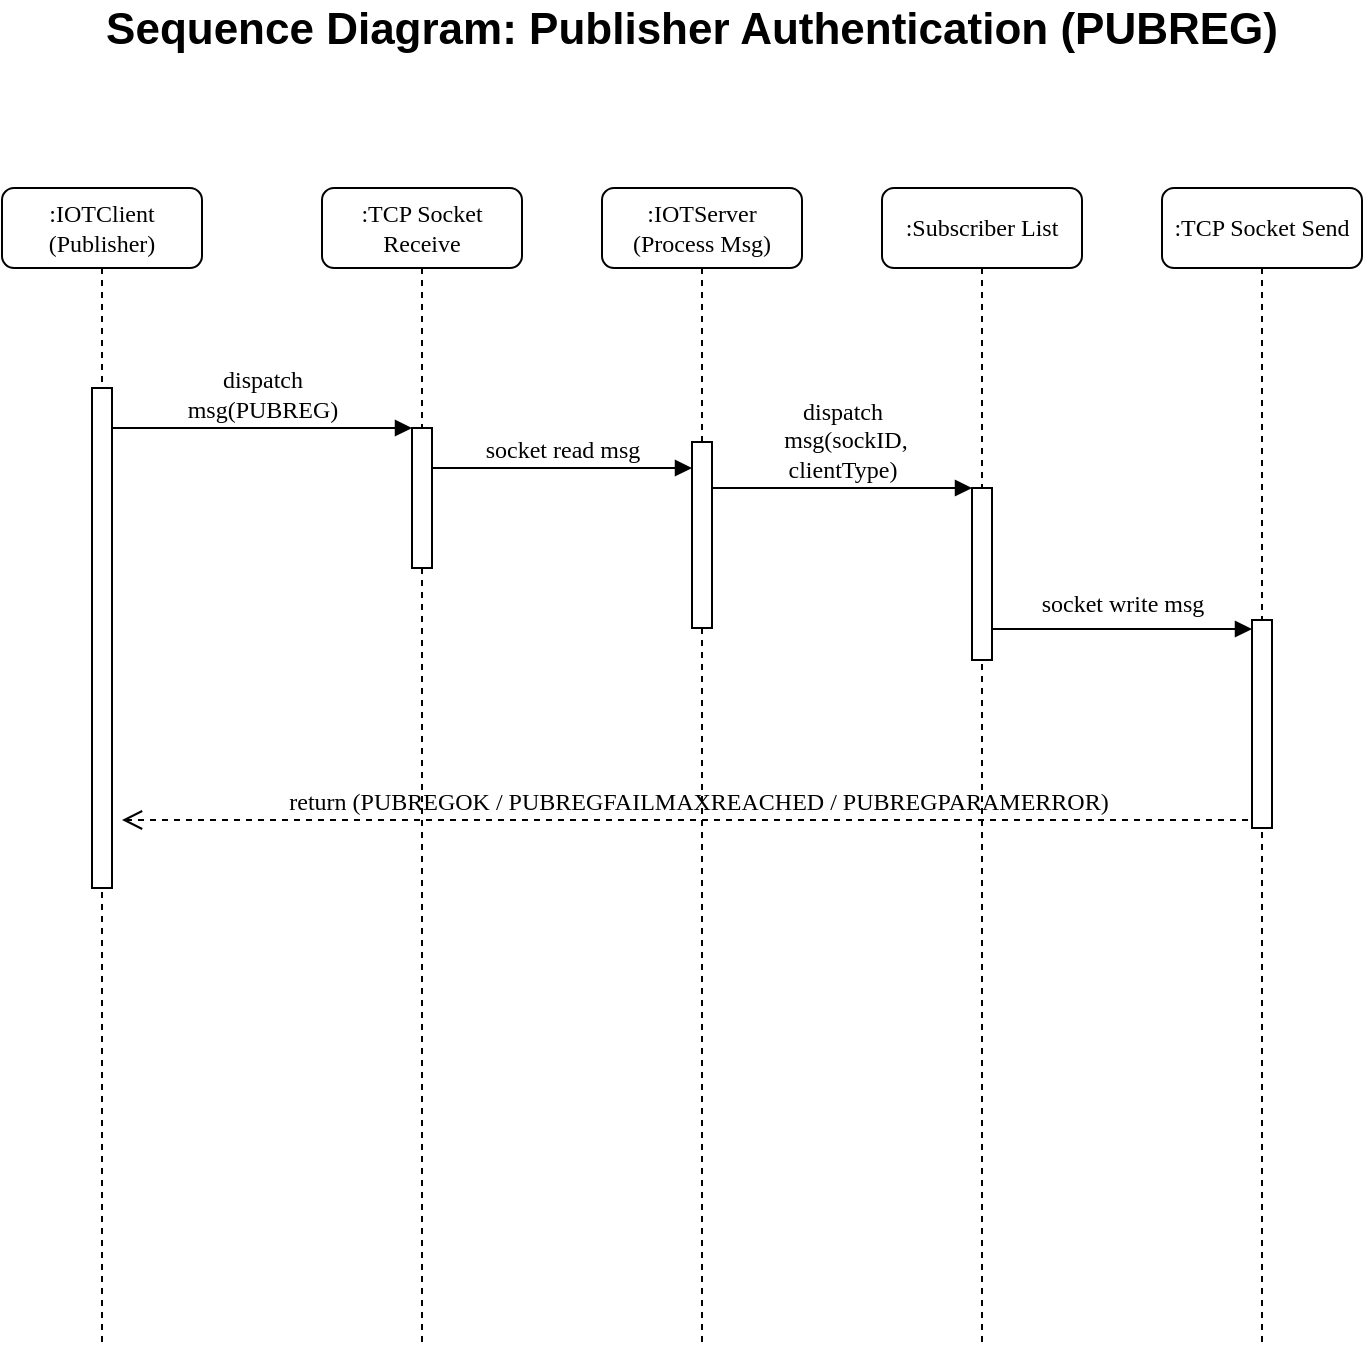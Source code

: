 <mxfile version="17.4.5" type="device"><diagram name="Page-1" id="13e1069c-82ec-6db2-03f1-153e76fe0fe0"><mxGraphModel dx="1350" dy="793" grid="1" gridSize="10" guides="1" tooltips="1" connect="1" arrows="1" fold="1" page="1" pageScale="1" pageWidth="1100" pageHeight="850" background="none" math="0" shadow="0"><root><mxCell id="0"/><mxCell id="1" parent="0"/><mxCell id="7baba1c4bc27f4b0-2" value=":IOTClient (Publisher)" style="shape=umlLifeline;perimeter=lifelinePerimeter;whiteSpace=wrap;html=1;container=1;collapsible=0;recursiveResize=0;outlineConnect=0;rounded=1;shadow=0;comic=0;labelBackgroundColor=none;strokeWidth=1;fontFamily=Verdana;fontSize=12;align=center;" parent="1" vertex="1"><mxGeometry x="240" y="174" width="100" height="580" as="geometry"/></mxCell><mxCell id="7baba1c4bc27f4b0-10" value="" style="html=1;points=[];perimeter=orthogonalPerimeter;rounded=0;shadow=0;comic=0;labelBackgroundColor=none;strokeWidth=1;fontFamily=Verdana;fontSize=12;align=center;" parent="7baba1c4bc27f4b0-2" vertex="1"><mxGeometry x="45" y="100" width="10" height="250" as="geometry"/></mxCell><mxCell id="7baba1c4bc27f4b0-3" value=":TCP Socket Receive" style="shape=umlLifeline;perimeter=lifelinePerimeter;whiteSpace=wrap;html=1;container=1;collapsible=0;recursiveResize=0;outlineConnect=0;rounded=1;shadow=0;comic=0;labelBackgroundColor=none;strokeWidth=1;fontFamily=Verdana;fontSize=12;align=center;" parent="1" vertex="1"><mxGeometry x="400" y="174" width="100" height="580" as="geometry"/></mxCell><mxCell id="7baba1c4bc27f4b0-13" value="" style="html=1;points=[];perimeter=orthogonalPerimeter;rounded=0;shadow=0;comic=0;labelBackgroundColor=none;strokeWidth=1;fontFamily=Verdana;fontSize=12;align=center;" parent="7baba1c4bc27f4b0-3" vertex="1"><mxGeometry x="45" y="120" width="10" height="70" as="geometry"/></mxCell><mxCell id="7baba1c4bc27f4b0-4" value=":IOTServer (Process Msg)" style="shape=umlLifeline;perimeter=lifelinePerimeter;whiteSpace=wrap;html=1;container=1;collapsible=0;recursiveResize=0;outlineConnect=0;rounded=1;shadow=0;comic=0;labelBackgroundColor=none;strokeWidth=1;fontFamily=Verdana;fontSize=12;align=center;" parent="1" vertex="1"><mxGeometry x="540" y="174" width="100" height="580" as="geometry"/></mxCell><mxCell id="7baba1c4bc27f4b0-16" value="" style="html=1;points=[];perimeter=orthogonalPerimeter;rounded=0;shadow=0;comic=0;labelBackgroundColor=none;strokeWidth=1;fontFamily=Verdana;fontSize=12;align=center;" parent="7baba1c4bc27f4b0-4" vertex="1"><mxGeometry x="45" y="127" width="10" height="93" as="geometry"/></mxCell><mxCell id="7baba1c4bc27f4b0-5" value=":Subscriber List" style="shape=umlLifeline;perimeter=lifelinePerimeter;whiteSpace=wrap;html=1;container=1;collapsible=0;recursiveResize=0;outlineConnect=0;rounded=1;shadow=0;comic=0;labelBackgroundColor=none;strokeWidth=1;fontFamily=Verdana;fontSize=12;align=center;" parent="1" vertex="1"><mxGeometry x="680" y="174" width="100" height="580" as="geometry"/></mxCell><mxCell id="7baba1c4bc27f4b0-17" value="socket read msg" style="html=1;verticalAlign=bottom;endArrow=block;labelBackgroundColor=none;fontFamily=Verdana;fontSize=12;edgeStyle=elbowEdgeStyle;elbow=vertical;" parent="1" source="7baba1c4bc27f4b0-13" target="7baba1c4bc27f4b0-16" edge="1"><mxGeometry relative="1" as="geometry"><mxPoint x="510" y="314" as="sourcePoint"/><Array as="points"><mxPoint x="460" y="314"/></Array></mxGeometry></mxCell><mxCell id="7baba1c4bc27f4b0-19" value="" style="html=1;points=[];perimeter=orthogonalPerimeter;rounded=0;shadow=0;comic=0;labelBackgroundColor=none;strokeWidth=1;fontFamily=Verdana;fontSize=12;align=center;" parent="1" vertex="1"><mxGeometry x="725" y="324" width="10" height="86" as="geometry"/></mxCell><mxCell id="7baba1c4bc27f4b0-20" value="&lt;div&gt;dispatch&lt;/div&gt;&lt;div&gt;&amp;nbsp;msg(sockID, &lt;br&gt;&lt;/div&gt;&lt;div&gt;clientType)&lt;br&gt;&lt;/div&gt;" style="html=1;verticalAlign=bottom;endArrow=block;entryX=0;entryY=0;labelBackgroundColor=none;fontFamily=Verdana;fontSize=12;edgeStyle=elbowEdgeStyle;elbow=vertical;" parent="1" source="7baba1c4bc27f4b0-16" target="7baba1c4bc27f4b0-19" edge="1"><mxGeometry relative="1" as="geometry"><mxPoint x="650" y="324" as="sourcePoint"/></mxGeometry></mxCell><mxCell id="7baba1c4bc27f4b0-30" value="return (PUBREGOK / PUBREGFAILMAXREACHED / PUBREGPARAMERROR)" style="html=1;verticalAlign=bottom;endArrow=open;dashed=1;endSize=8;labelBackgroundColor=none;fontFamily=Verdana;fontSize=12;edgeStyle=elbowEdgeStyle;elbow=vertical;exitX=1;exitY=0.962;exitDx=0;exitDy=0;exitPerimeter=0;" parent="1" source="63OrfW6k55ReWUSIhSqb-5" edge="1"><mxGeometry relative="1" as="geometry"><mxPoint x="300" y="490" as="targetPoint"/><Array as="points"><mxPoint x="540" y="490"/><mxPoint x="290" y="690"/></Array><mxPoint x="875" y="644" as="sourcePoint"/></mxGeometry></mxCell><mxCell id="7baba1c4bc27f4b0-14" value="&lt;div&gt;dispatch &lt;br&gt;&lt;/div&gt;&lt;div&gt;msg(PUBREG)&lt;br&gt; &lt;/div&gt;" style="html=1;verticalAlign=bottom;endArrow=block;entryX=0;entryY=0;labelBackgroundColor=none;fontFamily=Verdana;fontSize=12;edgeStyle=elbowEdgeStyle;elbow=vertical;" parent="1" source="7baba1c4bc27f4b0-10" target="7baba1c4bc27f4b0-13" edge="1"><mxGeometry relative="1" as="geometry"><mxPoint x="370" y="294" as="sourcePoint"/></mxGeometry></mxCell><mxCell id="63OrfW6k55ReWUSIhSqb-1" value="Sequence Diagram: Publisher Authentication (PUBREG)" style="text;html=1;strokeColor=none;fillColor=none;align=center;verticalAlign=middle;whiteSpace=wrap;rounded=0;fontStyle=1;fontSize=22;" vertex="1" parent="1"><mxGeometry x="280" y="80" width="610" height="30" as="geometry"/></mxCell><mxCell id="63OrfW6k55ReWUSIhSqb-4" value=":TCP Socket Send" style="shape=umlLifeline;perimeter=lifelinePerimeter;whiteSpace=wrap;html=1;container=1;collapsible=0;recursiveResize=0;outlineConnect=0;rounded=1;shadow=0;comic=0;labelBackgroundColor=none;strokeWidth=1;fontFamily=Verdana;fontSize=12;align=center;" vertex="1" parent="1"><mxGeometry x="820" y="174" width="100" height="580" as="geometry"/></mxCell><mxCell id="63OrfW6k55ReWUSIhSqb-5" value="" style="html=1;points=[];perimeter=orthogonalPerimeter;rounded=0;shadow=0;comic=0;labelBackgroundColor=none;strokeWidth=1;fontFamily=Verdana;fontSize=12;align=center;" vertex="1" parent="63OrfW6k55ReWUSIhSqb-4"><mxGeometry x="45" y="216" width="10" height="104" as="geometry"/></mxCell><mxCell id="63OrfW6k55ReWUSIhSqb-6" value="socket write msg" style="html=1;verticalAlign=bottom;endArrow=block;labelBackgroundColor=none;fontFamily=Verdana;fontSize=12;edgeStyle=elbowEdgeStyle;elbow=vertical;" edge="1" parent="63OrfW6k55ReWUSIhSqb-4"><mxGeometry y="5" relative="1" as="geometry"><mxPoint x="-85" y="220.5" as="sourcePoint"/><Array as="points"><mxPoint x="-80" y="220.5"/></Array><mxPoint x="45" y="220.5" as="targetPoint"/><mxPoint y="1" as="offset"/></mxGeometry></mxCell></root></mxGraphModel></diagram></mxfile>